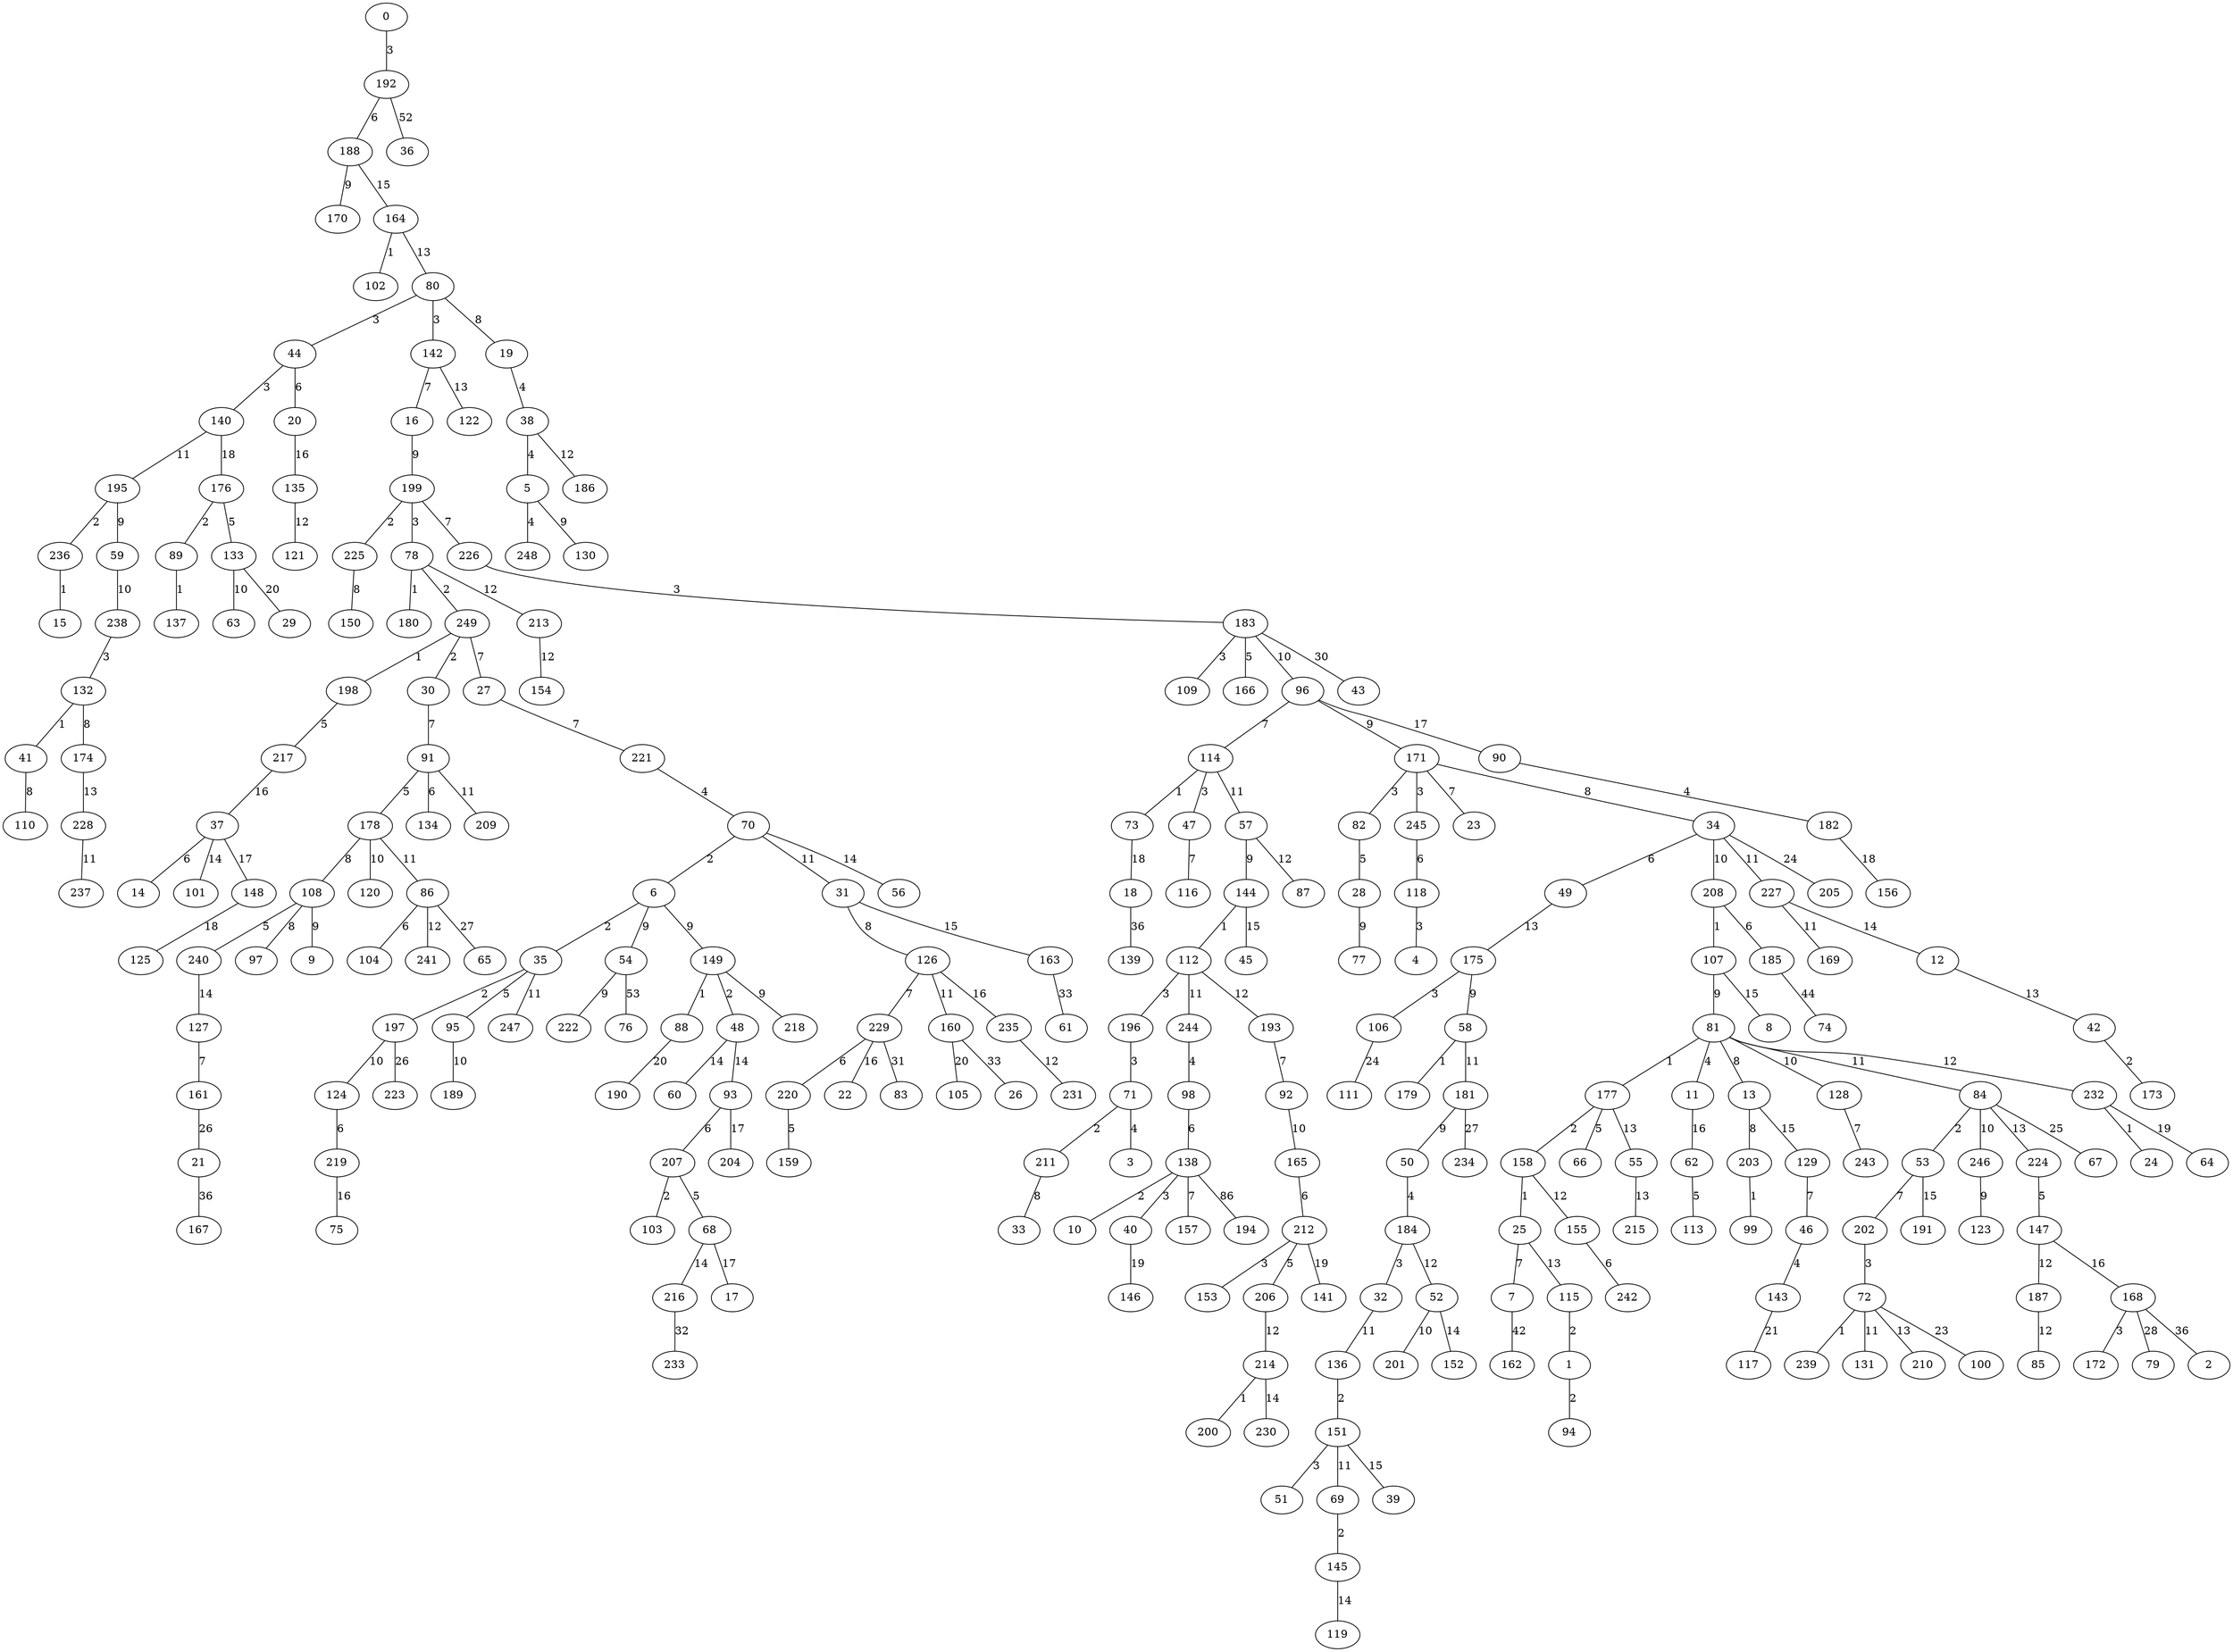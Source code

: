 graph {
  0 -- 192 [label="3"];
  192 -- 188 [label="6"];
  188 -- 170 [label="9"];
  188 -- 164 [label="15"];
  164 -- 102 [label="1"];
  164 -- 80 [label="13"];
  80 -- 44 [label="3"];
  44 -- 140 [label="3"];
  80 -- 142 [label="3"];
  44 -- 20 [label="6"];
  142 -- 16 [label="7"];
  80 -- 19 [label="8"];
  19 -- 38 [label="4"];
  38 -- 5 [label="4"];
  5 -- 248 [label="4"];
  5 -- 130 [label="9"];
  16 -- 199 [label="9"];
  199 -- 225 [label="2"];
  199 -- 78 [label="3"];
  78 -- 180 [label="1"];
  78 -- 249 [label="2"];
  249 -- 198 [label="1"];
  249 -- 30 [label="2"];
  198 -- 217 [label="5"];
  30 -- 91 [label="7"];
  91 -- 178 [label="5"];
  91 -- 134 [label="6"];
  199 -- 226 [label="7"];
  226 -- 183 [label="3"];
  183 -- 109 [label="3"];
  183 -- 166 [label="5"];
  249 -- 27 [label="7"];
  27 -- 221 [label="7"];
  221 -- 70 [label="4"];
  70 -- 6 [label="2"];
  6 -- 35 [label="2"];
  35 -- 197 [label="2"];
  35 -- 95 [label="5"];
  178 -- 108 [label="8"];
  108 -- 240 [label="5"];
  108 -- 97 [label="8"];
  225 -- 150 [label="8"];
  6 -- 54 [label="9"];
  6 -- 149 [label="9"];
  149 -- 88 [label="1"];
  149 -- 48 [label="2"];
  54 -- 222 [label="9"];
  108 -- 9 [label="9"];
  149 -- 218 [label="9"];
  95 -- 189 [label="10"];
  178 -- 120 [label="10"];
  183 -- 96 [label="10"];
  96 -- 114 [label="7"];
  114 -- 73 [label="1"];
  114 -- 47 [label="3"];
  47 -- 116 [label="7"];
  96 -- 171 [label="9"];
  171 -- 82 [label="3"];
  171 -- 245 [label="3"];
  82 -- 28 [label="5"];
  245 -- 118 [label="6"];
  118 -- 4 [label="3"];
  171 -- 23 [label="7"];
  171 -- 34 [label="8"];
  34 -- 49 [label="6"];
  28 -- 77 [label="9"];
  34 -- 208 [label="10"];
  208 -- 107 [label="1"];
  208 -- 185 [label="6"];
  107 -- 81 [label="9"];
  81 -- 177 [label="1"];
  177 -- 158 [label="2"];
  158 -- 25 [label="1"];
  81 -- 11 [label="4"];
  177 -- 66 [label="5"];
  25 -- 7 [label="7"];
  81 -- 13 [label="8"];
  13 -- 203 [label="8"];
  203 -- 99 [label="1"];
  81 -- 128 [label="10"];
  128 -- 243 [label="7"];
  197 -- 124 [label="10"];
  124 -- 219 [label="6"];
  34 -- 227 [label="11"];
  35 -- 247 [label="11"];
  70 -- 31 [label="11"];
  31 -- 126 [label="8"];
  126 -- 229 [label="7"];
  229 -- 220 [label="6"];
  220 -- 159 [label="5"];
  81 -- 84 [label="11"];
  84 -- 53 [label="2"];
  53 -- 202 [label="7"];
  202 -- 72 [label="3"];
  72 -- 239 [label="1"];
  84 -- 246 [label="10"];
  246 -- 123 [label="9"];
  72 -- 131 [label="11"];
  91 -- 209 [label="11"];
  114 -- 57 [label="11"];
  57 -- 144 [label="9"];
  144 -- 112 [label="1"];
  112 -- 196 [label="3"];
  196 -- 71 [label="3"];
  71 -- 211 [label="2"];
  71 -- 3 [label="4"];
  211 -- 33 [label="8"];
  112 -- 244 [label="11"];
  244 -- 98 [label="4"];
  98 -- 138 [label="6"];
  138 -- 10 [label="2"];
  138 -- 40 [label="3"];
  138 -- 157 [label="7"];
  126 -- 160 [label="11"];
  140 -- 195 [label="11"];
  195 -- 236 [label="2"];
  236 -- 15 [label="1"];
  195 -- 59 [label="9"];
  59 -- 238 [label="10"];
  238 -- 132 [label="3"];
  132 -- 41 [label="1"];
  41 -- 110 [label="8"];
  132 -- 174 [label="8"];
  178 -- 86 [label="11"];
  86 -- 104 [label="6"];
  227 -- 169 [label="11"];
  38 -- 186 [label="12"];
  57 -- 87 [label="12"];
  78 -- 213 [label="12"];
  81 -- 232 [label="12"];
  232 -- 24 [label="1"];
  86 -- 241 [label="12"];
  112 -- 193 [label="12"];
  193 -- 92 [label="7"];
  92 -- 165 [label="10"];
  165 -- 212 [label="6"];
  212 -- 153 [label="3"];
  212 -- 206 [label="5"];
  158 -- 155 [label="12"];
  155 -- 242 [label="6"];
  206 -- 214 [label="12"];
  214 -- 200 [label="1"];
  213 -- 154 [label="12"];
  25 -- 115 [label="13"];
  115 -- 1 [label="2"];
  1 -- 94 [label="2"];
  49 -- 175 [label="13"];
  175 -- 106 [label="3"];
  175 -- 58 [label="9"];
  58 -- 179 [label="1"];
  58 -- 181 [label="11"];
  181 -- 50 [label="9"];
  50 -- 184 [label="4"];
  184 -- 32 [label="3"];
  32 -- 136 [label="11"];
  136 -- 151 [label="2"];
  151 -- 51 [label="3"];
  151 -- 69 [label="11"];
  69 -- 145 [label="2"];
  184 -- 52 [label="12"];
  52 -- 201 [label="10"];
  72 -- 210 [label="13"];
  84 -- 224 [label="13"];
  224 -- 147 [label="5"];
  147 -- 187 [label="12"];
  187 -- 85 [label="12"];
  142 -- 122 [label="13"];
  174 -- 228 [label="13"];
  228 -- 237 [label="11"];
  177 -- 55 [label="13"];
  55 -- 215 [label="13"];
  48 -- 60 [label="14"];
  48 -- 93 [label="14"];
  93 -- 207 [label="6"];
  207 -- 103 [label="2"];
  207 -- 68 [label="5"];
  52 -- 152 [label="14"];
  68 -- 216 [label="14"];
  70 -- 56 [label="14"];
  145 -- 119 [label="14"];
  214 -- 230 [label="14"];
  227 -- 12 [label="14"];
  12 -- 42 [label="13"];
  42 -- 173 [label="2"];
  240 -- 127 [label="14"];
  127 -- 161 [label="7"];
  13 -- 129 [label="15"];
  129 -- 46 [label="7"];
  46 -- 143 [label="4"];
  31 -- 163 [label="15"];
  53 -- 191 [label="15"];
  107 -- 8 [label="15"];
  144 -- 45 [label="15"];
  151 -- 39 [label="15"];
  11 -- 62 [label="16"];
  62 -- 113 [label="5"];
  20 -- 135 [label="16"];
  135 -- 121 [label="12"];
  126 -- 235 [label="16"];
  235 -- 231 [label="12"];
  147 -- 168 [label="16"];
  168 -- 172 [label="3"];
  217 -- 37 [label="16"];
  37 -- 14 [label="6"];
  37 -- 101 [label="14"];
  219 -- 75 [label="16"];
  229 -- 22 [label="16"];
  37 -- 148 [label="17"];
  68 -- 17 [label="17"];
  93 -- 204 [label="17"];
  96 -- 90 [label="17"];
  90 -- 182 [label="4"];
  73 -- 18 [label="18"];
  140 -- 176 [label="18"];
  176 -- 89 [label="2"];
  89 -- 137 [label="1"];
  176 -- 133 [label="5"];
  133 -- 63 [label="10"];
  148 -- 125 [label="18"];
  182 -- 156 [label="18"];
  40 -- 146 [label="19"];
  212 -- 141 [label="19"];
  232 -- 64 [label="19"];
  88 -- 190 [label="20"];
  133 -- 29 [label="20"];
  160 -- 105 [label="20"];
  143 -- 117 [label="21"];
  72 -- 100 [label="23"];
  34 -- 205 [label="24"];
  106 -- 111 [label="24"];
  84 -- 67 [label="25"];
  161 -- 21 [label="26"];
  197 -- 223 [label="26"];
  86 -- 65 [label="27"];
  181 -- 234 [label="27"];
  168 -- 79 [label="28"];
  183 -- 43 [label="30"];
  229 -- 83 [label="31"];
  216 -- 233 [label="32"];
  160 -- 26 [label="33"];
  163 -- 61 [label="33"];
  18 -- 139 [label="36"];
  21 -- 167 [label="36"];
  168 -- 2 [label="36"];
  7 -- 162 [label="42"];
  185 -- 74 [label="44"];
  192 -- 36 [label="52"];
  54 -- 76 [label="53"];
  138 -- 194 [label="86"];
}